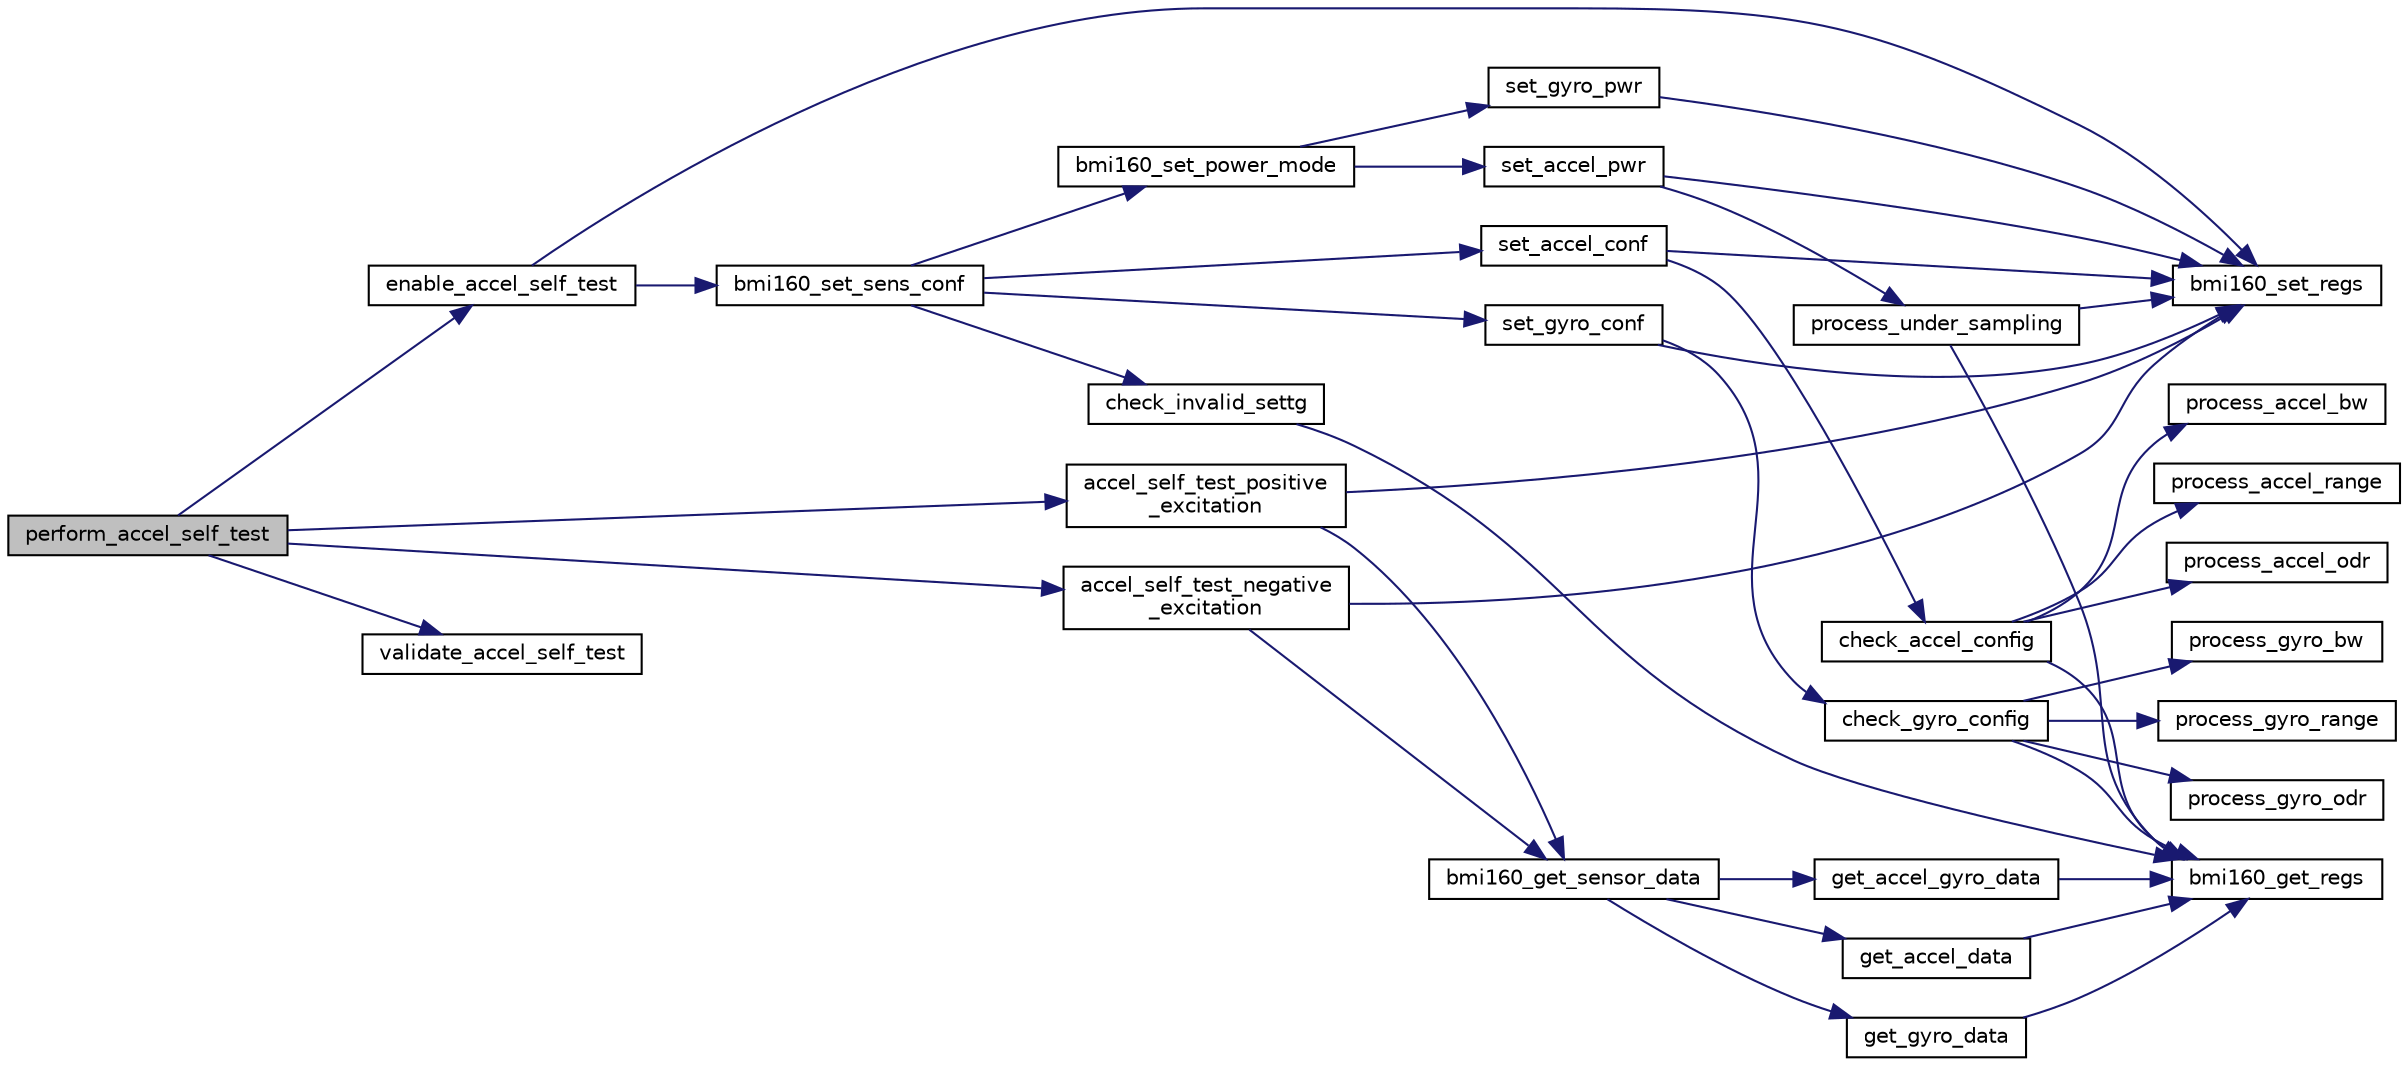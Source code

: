 digraph "perform_accel_self_test"
{
  edge [fontname="Helvetica",fontsize="10",labelfontname="Helvetica",labelfontsize="10"];
  node [fontname="Helvetica",fontsize="10",shape=record];
  rankdir="LR";
  Node1 [label="perform_accel_self_test",height=0.2,width=0.4,color="black", fillcolor="grey75", style="filled", fontcolor="black"];
  Node1 -> Node2 [color="midnightblue",fontsize="10",style="solid",fontname="Helvetica"];
  Node2 [label="enable_accel_self_test",height=0.2,width=0.4,color="black", fillcolor="white", style="filled",URL="$bmi160_8c.html#a46663dc05547a60fb8b7621181e257ab",tooltip="This API enables to perform the accel self test by setting proper configurations to facilitate accel ..."];
  Node2 -> Node3 [color="midnightblue",fontsize="10",style="solid",fontname="Helvetica"];
  Node3 [label="bmi160_set_sens_conf",height=0.2,width=0.4,color="black", fillcolor="white", style="filled",URL="$bmi160_8c.html#ab098d2c7fda2965b1699ae13d2a8ffc8",tooltip="This API configures the power mode, range and bandwidth of sensor. "];
  Node3 -> Node4 [color="midnightblue",fontsize="10",style="solid",fontname="Helvetica"];
  Node4 [label="set_accel_conf",height=0.2,width=0.4,color="black", fillcolor="white", style="filled",URL="$bmi160_8c.html#ab26d07d82b0d2cf6514e2c8399b512cf",tooltip="This API set the accel configuration. "];
  Node4 -> Node5 [color="midnightblue",fontsize="10",style="solid",fontname="Helvetica"];
  Node5 [label="check_accel_config",height=0.2,width=0.4,color="black", fillcolor="white", style="filled",URL="$bmi160_8c.html#ad5d8ba2079f821934b6314e535e32391",tooltip="This API check the accel configuration. "];
  Node5 -> Node6 [color="midnightblue",fontsize="10",style="solid",fontname="Helvetica"];
  Node6 [label="bmi160_get_regs",height=0.2,width=0.4,color="black", fillcolor="white", style="filled",URL="$bmi160_8c.html#a9bebc4a575526f49e625a87de9478e04",tooltip="This API reads the data from the given register address of sensor. "];
  Node5 -> Node7 [color="midnightblue",fontsize="10",style="solid",fontname="Helvetica"];
  Node7 [label="process_accel_odr",height=0.2,width=0.4,color="black", fillcolor="white", style="filled",URL="$bmi160_8c.html#ac0846783ecfe54d66486f700b2899dde",tooltip="This API process the accel odr. "];
  Node5 -> Node8 [color="midnightblue",fontsize="10",style="solid",fontname="Helvetica"];
  Node8 [label="process_accel_bw",height=0.2,width=0.4,color="black", fillcolor="white", style="filled",URL="$bmi160_8c.html#a01eeff4e5c29ad0fe40e17c59896b7c1",tooltip="This API process the accel bandwidth. "];
  Node5 -> Node9 [color="midnightblue",fontsize="10",style="solid",fontname="Helvetica"];
  Node9 [label="process_accel_range",height=0.2,width=0.4,color="black", fillcolor="white", style="filled",URL="$bmi160_8c.html#a8c2bbb0f609cf4bba4ea21874b27250f",tooltip="This API process the accel range. "];
  Node4 -> Node10 [color="midnightblue",fontsize="10",style="solid",fontname="Helvetica"];
  Node10 [label="bmi160_set_regs",height=0.2,width=0.4,color="black", fillcolor="white", style="filled",URL="$bmi160_8c.html#a5bea435582a9fdb2c331f64b61e0d6c5",tooltip="This API writes the given data to the register address of sensor. "];
  Node3 -> Node11 [color="midnightblue",fontsize="10",style="solid",fontname="Helvetica"];
  Node11 [label="set_gyro_conf",height=0.2,width=0.4,color="black", fillcolor="white", style="filled",URL="$bmi160_8c.html#a569ccaf7f9e93552375bd931532b3fa0",tooltip="This API set the gyro configuration. "];
  Node11 -> Node12 [color="midnightblue",fontsize="10",style="solid",fontname="Helvetica"];
  Node12 [label="check_gyro_config",height=0.2,width=0.4,color="black", fillcolor="white", style="filled",URL="$bmi160_8c.html#ae220f75be9ef4118d6a10f2fbc7d5f39",tooltip="This API check the gyro configuration. "];
  Node12 -> Node6 [color="midnightblue",fontsize="10",style="solid",fontname="Helvetica"];
  Node12 -> Node13 [color="midnightblue",fontsize="10",style="solid",fontname="Helvetica"];
  Node13 [label="process_gyro_odr",height=0.2,width=0.4,color="black", fillcolor="white", style="filled",URL="$bmi160_8c.html#af25ade4d7b191077afad62e3a403a5f1",tooltip="This API process the gyro odr. "];
  Node12 -> Node14 [color="midnightblue",fontsize="10",style="solid",fontname="Helvetica"];
  Node14 [label="process_gyro_bw",height=0.2,width=0.4,color="black", fillcolor="white", style="filled",URL="$bmi160_8c.html#a8f21b3836c94eb95ce344037abd1a05d",tooltip="This API process the gyro bandwidth. "];
  Node12 -> Node15 [color="midnightblue",fontsize="10",style="solid",fontname="Helvetica"];
  Node15 [label="process_gyro_range",height=0.2,width=0.4,color="black", fillcolor="white", style="filled",URL="$bmi160_8c.html#a9f25472035277ec820771123f01fc481",tooltip="This API process the gyro range. "];
  Node11 -> Node10 [color="midnightblue",fontsize="10",style="solid",fontname="Helvetica"];
  Node3 -> Node16 [color="midnightblue",fontsize="10",style="solid",fontname="Helvetica"];
  Node16 [label="bmi160_set_power_mode",height=0.2,width=0.4,color="black", fillcolor="white", style="filled",URL="$bmi160_8c.html#a897ca5f1bfbcd1385ace2c05f9f4aef6",tooltip="This API sets the power mode of the sensor. "];
  Node16 -> Node17 [color="midnightblue",fontsize="10",style="solid",fontname="Helvetica"];
  Node17 [label="set_accel_pwr",height=0.2,width=0.4,color="black", fillcolor="white", style="filled",URL="$bmi160_8c.html#a5008db1759072b81bb4e971bba1d892d",tooltip="This API sets the accel power mode. "];
  Node17 -> Node18 [color="midnightblue",fontsize="10",style="solid",fontname="Helvetica"];
  Node18 [label="process_under_sampling",height=0.2,width=0.4,color="black", fillcolor="white", style="filled",URL="$bmi160_8c.html#ab226b75d0953cfbcc84ea9be85f5f285",tooltip="This API process the undersampling setting of Accel. "];
  Node18 -> Node6 [color="midnightblue",fontsize="10",style="solid",fontname="Helvetica"];
  Node18 -> Node10 [color="midnightblue",fontsize="10",style="solid",fontname="Helvetica"];
  Node17 -> Node10 [color="midnightblue",fontsize="10",style="solid",fontname="Helvetica"];
  Node16 -> Node19 [color="midnightblue",fontsize="10",style="solid",fontname="Helvetica"];
  Node19 [label="set_gyro_pwr",height=0.2,width=0.4,color="black", fillcolor="white", style="filled",URL="$bmi160_8c.html#af8658ccaf254acd34799e0f2b70da40a",tooltip="This API sets the gyro power mode. "];
  Node19 -> Node10 [color="midnightblue",fontsize="10",style="solid",fontname="Helvetica"];
  Node3 -> Node20 [color="midnightblue",fontsize="10",style="solid",fontname="Helvetica"];
  Node20 [label="check_invalid_settg",height=0.2,width=0.4,color="black", fillcolor="white", style="filled",URL="$bmi160_8c.html#a5b556e4ad9ecd78bffbecf001be144a7",tooltip="This API checks the invalid settings for ODR & Bw for Accel and Gyro. "];
  Node20 -> Node6 [color="midnightblue",fontsize="10",style="solid",fontname="Helvetica"];
  Node2 -> Node10 [color="midnightblue",fontsize="10",style="solid",fontname="Helvetica"];
  Node1 -> Node21 [color="midnightblue",fontsize="10",style="solid",fontname="Helvetica"];
  Node21 [label="accel_self_test_positive\l_excitation",height=0.2,width=0.4,color="black", fillcolor="white", style="filled",URL="$bmi160_8c.html#adee844560bc930940a1f1c44850fef73",tooltip="This API performs accel self test with positive excitation. "];
  Node21 -> Node10 [color="midnightblue",fontsize="10",style="solid",fontname="Helvetica"];
  Node21 -> Node22 [color="midnightblue",fontsize="10",style="solid",fontname="Helvetica"];
  Node22 [label="bmi160_get_sensor_data",height=0.2,width=0.4,color="black", fillcolor="white", style="filled",URL="$bmi160_8c.html#a86fb957a2384daa2ac17345d76b7e976",tooltip="This API reads sensor data, stores it in the bmi160_sensor_data structure pointer passed by the user..."];
  Node22 -> Node23 [color="midnightblue",fontsize="10",style="solid",fontname="Helvetica"];
  Node23 [label="get_accel_data",height=0.2,width=0.4,color="black", fillcolor="white", style="filled",URL="$bmi160_8c.html#a9a45bdba352749b974886c547f8853bd",tooltip="This API reads accel data along with sensor time if time is requested by user. Kindly refer the user ..."];
  Node23 -> Node6 [color="midnightblue",fontsize="10",style="solid",fontname="Helvetica"];
  Node22 -> Node24 [color="midnightblue",fontsize="10",style="solid",fontname="Helvetica"];
  Node24 [label="get_gyro_data",height=0.2,width=0.4,color="black", fillcolor="white", style="filled",URL="$bmi160_8c.html#a4eb539e3355431e191500f01ef618c6f",tooltip="This API reads accel data along with sensor time if time is requested by user. Kindly refer the user ..."];
  Node24 -> Node6 [color="midnightblue",fontsize="10",style="solid",fontname="Helvetica"];
  Node22 -> Node25 [color="midnightblue",fontsize="10",style="solid",fontname="Helvetica"];
  Node25 [label="get_accel_gyro_data",height=0.2,width=0.4,color="black", fillcolor="white", style="filled",URL="$bmi160_8c.html#a64af5bda307bd78b2be8b48c58dee5bc",tooltip="This API reads accel and gyro data along with sensor time if time is requested by user..."];
  Node25 -> Node6 [color="midnightblue",fontsize="10",style="solid",fontname="Helvetica"];
  Node1 -> Node26 [color="midnightblue",fontsize="10",style="solid",fontname="Helvetica"];
  Node26 [label="accel_self_test_negative\l_excitation",height=0.2,width=0.4,color="black", fillcolor="white", style="filled",URL="$bmi160_8c.html#a43fb54ccd6ee30278b2fffce6ea62a83",tooltip="This API performs accel self test with negative excitation. "];
  Node26 -> Node10 [color="midnightblue",fontsize="10",style="solid",fontname="Helvetica"];
  Node26 -> Node22 [color="midnightblue",fontsize="10",style="solid",fontname="Helvetica"];
  Node1 -> Node27 [color="midnightblue",fontsize="10",style="solid",fontname="Helvetica"];
  Node27 [label="validate_accel_self_test",height=0.2,width=0.4,color="black", fillcolor="white", style="filled",URL="$bmi160_8c.html#ab7a93a8f50a0b11b036ad653599839f2",tooltip="This API validates the accel self test results. "];
}
